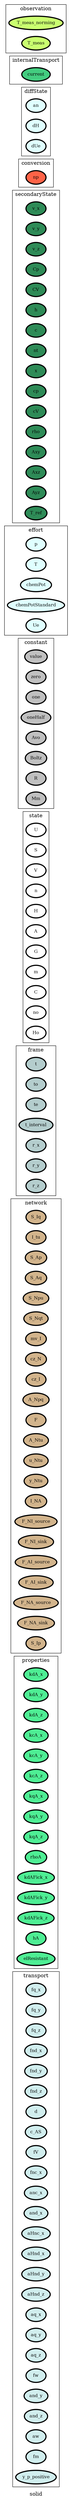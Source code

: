 digraph solid {
label=solid;
rankdir=LR;
subgraph cluster_solid___transport {
label=transport;
rankdir=LR;
V_151 [fillcolor=lightcyan2, fontsize=12, label=fq_x, penwidth=3, style=filled];
V_152 [fillcolor=lightcyan2, fontsize=12, label=fq_y, penwidth=3, style=filled];
V_153 [fillcolor=lightcyan2, fontsize=12, label=fq_z, penwidth=3, style=filled];
V_154 [fillcolor=lightcyan2, fontsize=12, label=fnd_x, penwidth=3, style=filled];
V_155 [fillcolor=lightcyan2, fontsize=12, label=fnd_y, penwidth=3, style=filled];
V_156 [fillcolor=lightcyan2, fontsize=12, label=fnd_z, penwidth=3, style=filled];
V_157 [fillcolor=lightcyan2, fontsize=12, label=d, penwidth=3, style=filled];
V_158 [fillcolor=lightcyan2, fontsize=12, label=c_AS, penwidth=3, style=filled];
V_159 [fillcolor=lightcyan2, fontsize=12, label=fV, penwidth=3, style=filled];
V_160 [fillcolor=lightcyan2, fontsize=12, label=fnc_x, penwidth=3, style=filled];
V_194 [fillcolor=lightcyan2, fontsize=12, label=anc_x, penwidth=3, style=filled];
V_195 [fillcolor=lightcyan2, fontsize=12, label=and_x, penwidth=3, style=filled];
V_204 [fillcolor=lightcyan2, fontsize=12, label=aHnc_x, penwidth=3, style=filled];
V_205 [fillcolor=lightcyan2, fontsize=12, label=aHnd_x, penwidth=3, style=filled];
V_206 [fillcolor=lightcyan2, fontsize=12, label=aHnd_y, penwidth=3, style=filled];
V_207 [fillcolor=lightcyan2, fontsize=12, label=aHnd_z, penwidth=3, style=filled];
V_208 [fillcolor=lightcyan2, fontsize=12, label=aq_x, penwidth=3, style=filled];
V_209 [fillcolor=lightcyan2, fontsize=12, label=aq_y, penwidth=3, style=filled];
V_210 [fillcolor=lightcyan2, fontsize=12, label=aq_z, penwidth=3, style=filled];
V_211 [fillcolor=lightcyan2, fontsize=12, label=fw, penwidth=3, style=filled];
V_212 [fillcolor=lightcyan2, fontsize=12, label=and_y, penwidth=3, style=filled];
V_213 [fillcolor=lightcyan2, fontsize=12, label=and_z, penwidth=3, style=filled];
V_214 [fillcolor=lightcyan2, fontsize=12, label=aw, penwidth=3, style=filled];
V_234 [fillcolor=lightcyan2, fontsize=12, label=fm, penwidth=3, style=filled];
V_243 [fillcolor=lightcyan2, fontsize=12, label=y_p_positive, penwidth=3, style=filled];
}

subgraph cluster_solid___geometry {
label=geometry;
rankdir=LR;
}

subgraph cluster_solid___properties {
label=properties;
rankdir=LR;
V_180 [fillcolor=seagreen2, fontsize=12, label=kdA_x, penwidth=3, style=filled];
V_181 [fillcolor=seagreen2, fontsize=12, label=kdA_y, penwidth=3, style=filled];
V_182 [fillcolor=seagreen2, fontsize=12, label=kdA_z, penwidth=3, style=filled];
V_183 [fillcolor=seagreen2, fontsize=12, label=kcA_x, penwidth=3, style=filled];
V_184 [fillcolor=seagreen2, fontsize=12, label=kcA_y, penwidth=3, style=filled];
V_185 [fillcolor=seagreen2, fontsize=12, label=kcA_z, penwidth=3, style=filled];
V_186 [fillcolor=seagreen2, fontsize=12, label=kqA_x, penwidth=3, style=filled];
V_187 [fillcolor=seagreen2, fontsize=12, label=kqA_y, penwidth=3, style=filled];
V_188 [fillcolor=seagreen2, fontsize=12, label=kqA_z, penwidth=3, style=filled];
V_189 [fillcolor=seagreen2, fontsize=12, label=rhoA, penwidth=3, style=filled];
V_190 [fillcolor=seagreen2, fontsize=12, label=kdAFick_x, penwidth=3, style=filled];
V_191 [fillcolor=seagreen2, fontsize=12, label=kdAFick_y, penwidth=3, style=filled];
V_192 [fillcolor=seagreen2, fontsize=12, label=kdAFick_z, penwidth=3, style=filled];
V_193 [fillcolor=seagreen2, fontsize=12, label=hA, penwidth=3, style=filled];
V_219 [fillcolor=seagreen2, fontsize=12, label=elResistant, penwidth=3, style=filled];
}

subgraph cluster_solid___network {
label=network;
rankdir=LR;
V_10 [fillcolor=tan, fontsize=12, label=S_Iq, penwidth=3, style=filled];
V_11 [fillcolor=tan, fontsize=12, label=I_tu, penwidth=3, style=filled];
V_12 [fillcolor=tan, fontsize=12, label=S_Ap, penwidth=3, style=filled];
V_13 [fillcolor=tan, fontsize=12, label=S_Aq, penwidth=3, style=filled];
V_14 [fillcolor=tan, fontsize=12, label=S_Npu, penwidth=3, style=filled];
V_15 [fillcolor=tan, fontsize=12, label=S_Nqt, penwidth=3, style=filled];
V_16 [fillcolor=tan, fontsize=12, label=mv_I, penwidth=3, style=filled];
V_17 [fillcolor=tan, fontsize=12, label=cz_N, penwidth=3, style=filled];
V_18 [fillcolor=tan, fontsize=12, label=cz_I, penwidth=3, style=filled];
V_19 [fillcolor=tan, fontsize=12, label=A_Npq, penwidth=3, style=filled];
V_2 [fillcolor=tan, fontsize=12, label=F, penwidth=3, style=filled];
V_20 [fillcolor=tan, fontsize=12, label=A_Ntu, penwidth=3, style=filled];
V_21 [fillcolor=tan, fontsize=12, label=u_Ntu, penwidth=3, style=filled];
V_22 [fillcolor=tan, fontsize=12, label=y_Ntu, penwidth=3, style=filled];
V_27 [fillcolor=tan, fontsize=12, label=I_NA, penwidth=3, style=filled];
V_3 [fillcolor=tan, fontsize=12, label=F_NI_source, penwidth=3, style=filled];
V_4 [fillcolor=tan, fontsize=12, label=F_NI_sink, penwidth=3, style=filled];
V_5 [fillcolor=tan, fontsize=12, label=F_AI_source, penwidth=3, style=filled];
V_6 [fillcolor=tan, fontsize=12, label=F_AI_sink, penwidth=3, style=filled];
V_7 [fillcolor=tan, fontsize=12, label=F_NA_source, penwidth=3, style=filled];
V_8 [fillcolor=tan, fontsize=12, label=F_NA_sink, penwidth=3, style=filled];
V_9 [fillcolor=tan, fontsize=12, label=S_Ip, penwidth=3, style=filled];
}

subgraph cluster_solid___differenceOperator {
label=differenceOperator;
rankdir=LR;
}

subgraph cluster_solid___frame {
label=frame;
rankdir=LR;
V_1 [fillcolor=lightcyan3, fontsize=12, label=t, penwidth=3, style=filled];
V_105 [fillcolor=lightcyan3, fontsize=12, label=to, penwidth=3, style=filled];
V_106 [fillcolor=lightcyan3, fontsize=12, label=te, penwidth=3, style=filled];
V_107 [fillcolor=lightcyan3, fontsize=12, label=t_interval, penwidth=3, style=filled];
V_23 [fillcolor=lightcyan3, fontsize=12, label=r_x, penwidth=3, style=filled];
V_24 [fillcolor=lightcyan3, fontsize=12, label=r_y, penwidth=3, style=filled];
V_25 [fillcolor=lightcyan3, fontsize=12, label=r_z, penwidth=3, style=filled];
}

subgraph cluster_solid___state {
label=state;
rankdir=LR;
V_108 [fillcolor=white, fontsize=12, label=U, penwidth=3, style=filled];
V_109 [fillcolor=white, fontsize=12, label=S, penwidth=3, style=filled];
V_110 [fillcolor=white, fontsize=12, label=V, penwidth=3, style=filled];
V_111 [fillcolor=white, fontsize=12, label=n, penwidth=3, style=filled];
V_115 [fillcolor=white, fontsize=12, label=H, penwidth=3, style=filled];
V_116 [fillcolor=white, fontsize=12, label=A, penwidth=3, style=filled];
V_117 [fillcolor=white, fontsize=12, label=G, penwidth=3, style=filled];
V_137 [fillcolor=white, fontsize=12, label=m, penwidth=3, style=filled];
V_144 [fillcolor=white, fontsize=12, label=C, penwidth=3, style=filled];
V_203 [fillcolor=white, fontsize=12, label=no, penwidth=3, style=filled];
V_216 [fillcolor=white, fontsize=12, label=Ho, penwidth=3, style=filled];
}

subgraph cluster_solid___constant {
label=constant;
rankdir=LR;
V_101 [fillcolor=grey, fontsize=12, label=value, penwidth=3, style=filled];
V_102 [fillcolor=grey, fontsize=12, label=zero, penwidth=3, style=filled];
V_103 [fillcolor=grey, fontsize=12, label=one, penwidth=3, style=filled];
V_104 [fillcolor=grey, fontsize=12, label=oneHalf, penwidth=3, style=filled];
V_121 [fillcolor=grey, fontsize=12, label=Avo, penwidth=3, style=filled];
V_122 [fillcolor=grey, fontsize=12, label=Boltz, penwidth=3, style=filled];
V_123 [fillcolor=grey, fontsize=12, label=R, penwidth=3, style=filled];
V_132 [fillcolor=grey, fontsize=12, label=Mm, penwidth=3, style=filled];
}

subgraph cluster_solid___effort {
label=effort;
rankdir=LR;
V_112 [fillcolor=lightcyan, fontsize=12, label=p, penwidth=3, style=filled];
V_113 [fillcolor=lightcyan, fontsize=12, label=T, penwidth=3, style=filled];
V_114 [fillcolor=lightcyan, fontsize=12, label=chemPot, penwidth=3, style=filled];
V_161 [fillcolor=lightcyan, fontsize=12, label=chemPotStandard, penwidth=3, style=filled];
V_217 [fillcolor=lightcyan, fontsize=12, label=Ue, penwidth=3, style=filled];
}

subgraph cluster_solid___secondaryState {
label=secondaryState;
rankdir=LR;
V_118 [fillcolor=seagreen4, fontsize=12, label=v_x, penwidth=3, style=filled];
V_119 [fillcolor=seagreen4, fontsize=12, label=v_y, penwidth=3, style=filled];
V_120 [fillcolor=seagreen4, fontsize=12, label=v_z, penwidth=3, style=filled];
V_124 [fillcolor=seagreen4, fontsize=12, label=Cp, penwidth=3, style=filled];
V_125 [fillcolor=seagreen4, fontsize=12, label=CV, penwidth=3, style=filled];
V_136 [fillcolor=seagreen4, fontsize=12, label=h, penwidth=3, style=filled];
V_138 [fillcolor=seagreen4, fontsize=12, label=c, penwidth=3, style=filled];
V_139 [fillcolor=seagreen4, fontsize=12, label=nt, penwidth=3, style=filled];
V_140 [fillcolor=seagreen4, fontsize=12, label=x, penwidth=3, style=filled];
V_141 [fillcolor=seagreen4, fontsize=12, label=cp, penwidth=3, style=filled];
V_142 [fillcolor=seagreen4, fontsize=12, label=cV, penwidth=3, style=filled];
V_143 [fillcolor=seagreen4, fontsize=12, label=rho, penwidth=3, style=filled];
V_148 [fillcolor=seagreen4, fontsize=12, label=Axy, penwidth=3, style=filled];
V_149 [fillcolor=seagreen4, fontsize=12, label=Axz, penwidth=3, style=filled];
V_150 [fillcolor=seagreen4, fontsize=12, label=Ayz, penwidth=3, style=filled];
V_222 [fillcolor=seagreen4, fontsize=12, label=T_ref, penwidth=3, style=filled];
}

subgraph cluster_solid___conversion {
label=conversion;
rankdir=LR;
V_202 [fillcolor=tomato, fontsize=12, label=np, penwidth=3, style=filled];
}

subgraph cluster_solid___diffState {
label=diffState;
rankdir=LR;
V_196 [fillcolor=lightcyan1, fontsize=12, label=an, penwidth=3, style=filled];
V_215 [fillcolor=lightcyan1, fontsize=12, label=dH, penwidth=3, style=filled];
V_220 [fillcolor=lightcyan1, fontsize=12, label=dUe, penwidth=3, style=filled];
}

subgraph cluster_solid___internalTransport {
label=internalTransport;
rankdir=LR;
V_218 [fillcolor=seagreen3, fontsize=12, label=current, penwidth=3, style=filled];
}

subgraph cluster_solid___controlInput {
label=controlInput;
rankdir=LR;
}

subgraph cluster_solid___observation {
label=observation;
rankdir=LR;
V_223 [fillcolor=darkolivegreen1, fontsize=12, label=T_meas_norming, penwidth=3, style=filled];
V_224 [fillcolor=darkolivegreen1, fontsize=12, label=T_meas, penwidth=3, style=filled];
}

}
